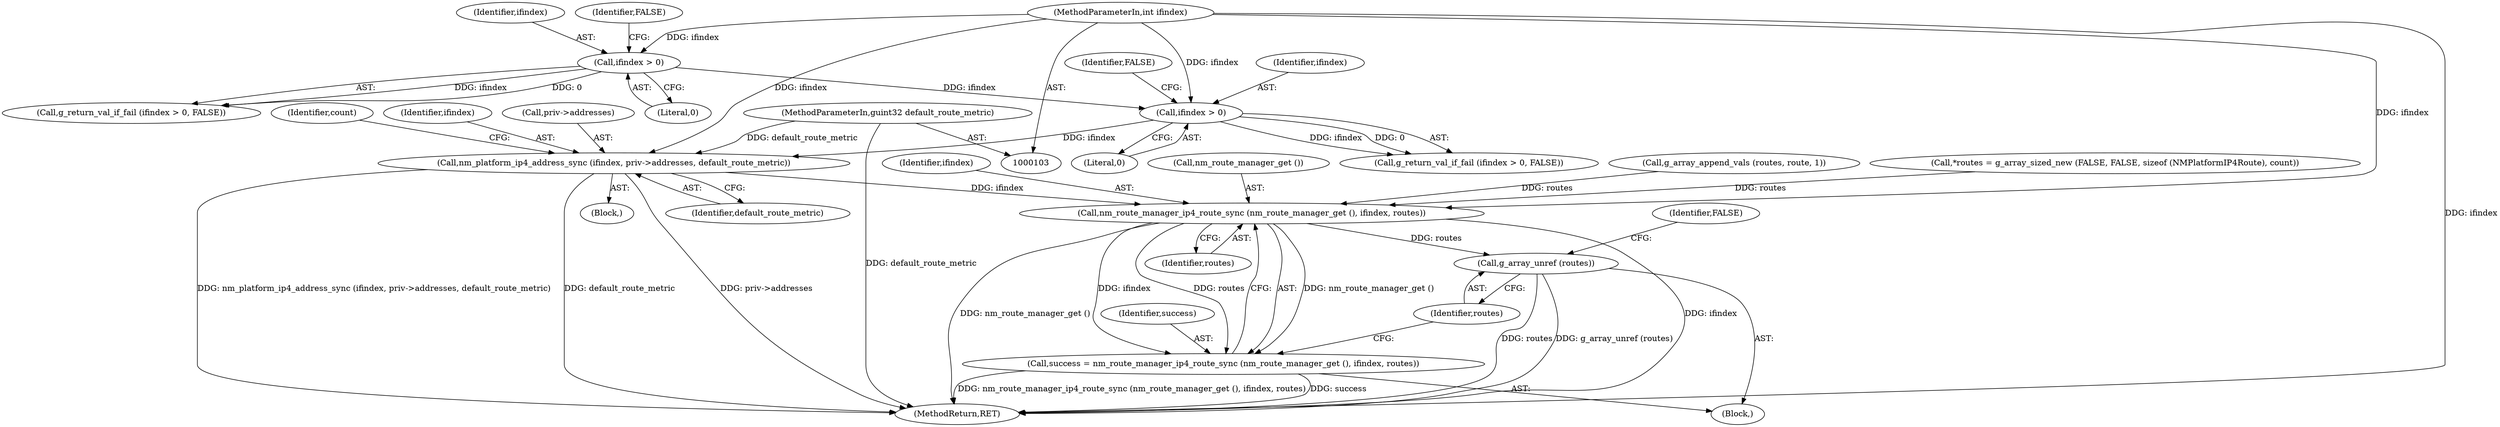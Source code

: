 digraph "0_NetworkManager_d5fc88e573fa58b93034b04d35a2454f5d28cad9_0@pointer" {
"1000129" [label="(Call,nm_platform_ip4_address_sync (ifindex, priv->addresses, default_route_metric))"];
"1000120" [label="(Call,ifindex > 0)"];
"1000115" [label="(Call,ifindex > 0)"];
"1000105" [label="(MethodParameterIn,int ifindex)"];
"1000106" [label="(MethodParameterIn,guint32 default_route_metric)"];
"1000189" [label="(Call,nm_route_manager_ip4_route_sync (nm_route_manager_get (), ifindex, routes))"];
"1000187" [label="(Call,success = nm_route_manager_ip4_route_sync (nm_route_manager_get (), ifindex, routes))"];
"1000193" [label="(Call,g_array_unref (routes))"];
"1000121" [label="(Identifier,ifindex)"];
"1000193" [label="(Call,g_array_unref (routes))"];
"1000138" [label="(Identifier,count)"];
"1000187" [label="(Call,success = nm_route_manager_ip4_route_sync (nm_route_manager_get (), ifindex, routes))"];
"1000107" [label="(Block,)"];
"1000183" [label="(Call,g_array_append_vals (routes, route, 1))"];
"1000114" [label="(Call,g_return_val_if_fail (ifindex > 0, FALSE))"];
"1000106" [label="(MethodParameterIn,guint32 default_route_metric)"];
"1000130" [label="(Identifier,ifindex)"];
"1000105" [label="(MethodParameterIn,int ifindex)"];
"1000115" [label="(Call,ifindex > 0)"];
"1000196" [label="(Identifier,FALSE)"];
"1000122" [label="(Literal,0)"];
"1000129" [label="(Call,nm_platform_ip4_address_sync (ifindex, priv->addresses, default_route_metric))"];
"1000116" [label="(Identifier,ifindex)"];
"1000131" [label="(Call,priv->addresses)"];
"1000194" [label="(Identifier,routes)"];
"1000118" [label="(Identifier,FALSE)"];
"1000199" [label="(MethodReturn,RET)"];
"1000135" [label="(Block,)"];
"1000188" [label="(Identifier,success)"];
"1000119" [label="(Call,g_return_val_if_fail (ifindex > 0, FALSE))"];
"1000120" [label="(Call,ifindex > 0)"];
"1000142" [label="(Call,*routes = g_array_sized_new (FALSE, FALSE, sizeof (NMPlatformIP4Route), count))"];
"1000117" [label="(Literal,0)"];
"1000123" [label="(Identifier,FALSE)"];
"1000189" [label="(Call,nm_route_manager_ip4_route_sync (nm_route_manager_get (), ifindex, routes))"];
"1000191" [label="(Identifier,ifindex)"];
"1000190" [label="(Call,nm_route_manager_get ())"];
"1000192" [label="(Identifier,routes)"];
"1000134" [label="(Identifier,default_route_metric)"];
"1000129" -> "1000107"  [label="AST: "];
"1000129" -> "1000134"  [label="CFG: "];
"1000130" -> "1000129"  [label="AST: "];
"1000131" -> "1000129"  [label="AST: "];
"1000134" -> "1000129"  [label="AST: "];
"1000138" -> "1000129"  [label="CFG: "];
"1000129" -> "1000199"  [label="DDG: nm_platform_ip4_address_sync (ifindex, priv->addresses, default_route_metric)"];
"1000129" -> "1000199"  [label="DDG: default_route_metric"];
"1000129" -> "1000199"  [label="DDG: priv->addresses"];
"1000120" -> "1000129"  [label="DDG: ifindex"];
"1000105" -> "1000129"  [label="DDG: ifindex"];
"1000106" -> "1000129"  [label="DDG: default_route_metric"];
"1000129" -> "1000189"  [label="DDG: ifindex"];
"1000120" -> "1000119"  [label="AST: "];
"1000120" -> "1000122"  [label="CFG: "];
"1000121" -> "1000120"  [label="AST: "];
"1000122" -> "1000120"  [label="AST: "];
"1000123" -> "1000120"  [label="CFG: "];
"1000120" -> "1000119"  [label="DDG: ifindex"];
"1000120" -> "1000119"  [label="DDG: 0"];
"1000115" -> "1000120"  [label="DDG: ifindex"];
"1000105" -> "1000120"  [label="DDG: ifindex"];
"1000115" -> "1000114"  [label="AST: "];
"1000115" -> "1000117"  [label="CFG: "];
"1000116" -> "1000115"  [label="AST: "];
"1000117" -> "1000115"  [label="AST: "];
"1000118" -> "1000115"  [label="CFG: "];
"1000115" -> "1000114"  [label="DDG: ifindex"];
"1000115" -> "1000114"  [label="DDG: 0"];
"1000105" -> "1000115"  [label="DDG: ifindex"];
"1000105" -> "1000103"  [label="AST: "];
"1000105" -> "1000199"  [label="DDG: ifindex"];
"1000105" -> "1000189"  [label="DDG: ifindex"];
"1000106" -> "1000103"  [label="AST: "];
"1000106" -> "1000199"  [label="DDG: default_route_metric"];
"1000189" -> "1000187"  [label="AST: "];
"1000189" -> "1000192"  [label="CFG: "];
"1000190" -> "1000189"  [label="AST: "];
"1000191" -> "1000189"  [label="AST: "];
"1000192" -> "1000189"  [label="AST: "];
"1000187" -> "1000189"  [label="CFG: "];
"1000189" -> "1000199"  [label="DDG: ifindex"];
"1000189" -> "1000199"  [label="DDG: nm_route_manager_get ()"];
"1000189" -> "1000187"  [label="DDG: nm_route_manager_get ()"];
"1000189" -> "1000187"  [label="DDG: ifindex"];
"1000189" -> "1000187"  [label="DDG: routes"];
"1000183" -> "1000189"  [label="DDG: routes"];
"1000142" -> "1000189"  [label="DDG: routes"];
"1000189" -> "1000193"  [label="DDG: routes"];
"1000187" -> "1000135"  [label="AST: "];
"1000188" -> "1000187"  [label="AST: "];
"1000194" -> "1000187"  [label="CFG: "];
"1000187" -> "1000199"  [label="DDG: nm_route_manager_ip4_route_sync (nm_route_manager_get (), ifindex, routes)"];
"1000187" -> "1000199"  [label="DDG: success"];
"1000193" -> "1000135"  [label="AST: "];
"1000193" -> "1000194"  [label="CFG: "];
"1000194" -> "1000193"  [label="AST: "];
"1000196" -> "1000193"  [label="CFG: "];
"1000193" -> "1000199"  [label="DDG: routes"];
"1000193" -> "1000199"  [label="DDG: g_array_unref (routes)"];
}
